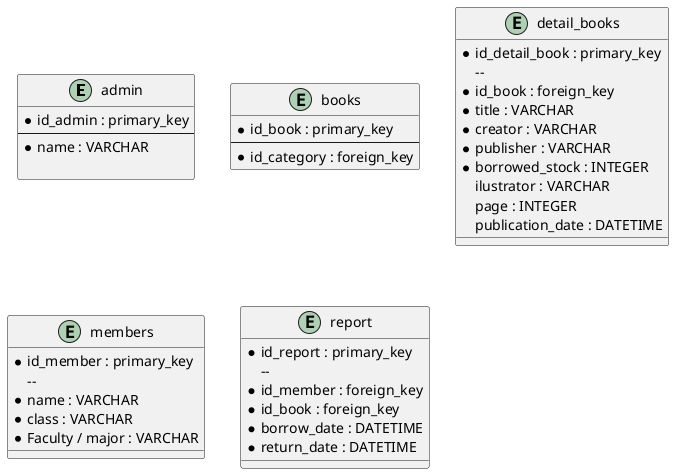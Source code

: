 @startuml
entity admin{
    * id_admin : primary_key
    --
    * name : VARCHAR
    
}
entity books{
    * id_book : primary_key
    --
    * id_category : foreign_key  
}
entity detail_books{
    * id_detail_book : primary_key
    -- 
    * id_book : foreign_key
    * title : VARCHAR
    * creator : VARCHAR
    * publisher : VARCHAR
    * borrowed_stock : INTEGER
    ilustrator : VARCHAR
    page : INTEGER
    publication_date : DATETIME
}
entity members{
    * id_member : primary_key
    -- 
    * name : VARCHAR 
    * class : VARCHAR
    * Faculty / major : VARCHAR
}
entity report{
    * id_report : primary_key
    -- 
    * id_member : foreign_key
    * id_book : foreign_key
    * borrow_date : DATETIME
    * return_date : DATETIME
}
@enduml